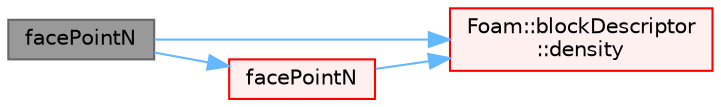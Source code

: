 digraph "facePointN"
{
 // LATEX_PDF_SIZE
  bgcolor="transparent";
  edge [fontname=Helvetica,fontsize=10,labelfontname=Helvetica,labelfontsize=10];
  node [fontname=Helvetica,fontsize=10,shape=box,height=0.2,width=0.4];
  rankdir="LR";
  Node1 [id="Node000001",label="facePointN",height=0.2,width=0.4,color="gray40", fillcolor="grey60", style="filled", fontcolor="black",tooltip=" "];
  Node1 -> Node2 [id="edge1_Node000001_Node000002",color="steelblue1",style="solid",tooltip=" "];
  Node2 [id="Node000002",label="Foam::blockDescriptor\l::density",height=0.2,width=0.4,color="red", fillcolor="#FFF0F0", style="filled",URL="$classFoam_1_1blockDescriptor.html#ae06382974790cc4689036295da039cee",tooltip=" "];
  Node1 -> Node4 [id="edge2_Node000001_Node000004",color="steelblue1",style="solid",tooltip=" "];
  Node4 [id="Node000004",label="facePointN",height=0.2,width=0.4,color="red", fillcolor="#FFF0F0", style="filled",URL="$namespaceFoam.html#a44e9552ea7d3b2434deef68417dff16d",tooltip=" "];
  Node4 -> Node2 [id="edge3_Node000004_Node000002",color="steelblue1",style="solid",tooltip=" "];
}
